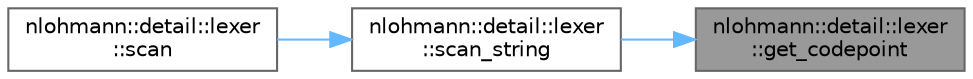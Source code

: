 digraph "nlohmann::detail::lexer::get_codepoint"
{
 // LATEX_PDF_SIZE
  bgcolor="transparent";
  edge [fontname=Helvetica,fontsize=10,labelfontname=Helvetica,labelfontsize=10];
  node [fontname=Helvetica,fontsize=10,shape=box,height=0.2,width=0.4];
  rankdir="RL";
  Node1 [label="nlohmann::detail::lexer\l::get_codepoint",height=0.2,width=0.4,color="gray40", fillcolor="grey60", style="filled", fontcolor="black",tooltip="get codepoint from 4 hex characters following \\u"];
  Node1 -> Node2 [dir="back",color="steelblue1",style="solid"];
  Node2 [label="nlohmann::detail::lexer\l::scan_string",height=0.2,width=0.4,color="grey40", fillcolor="white", style="filled",URL="$a01983.html#ab6352978e03ebcbc3cd618cd17142f26",tooltip="scan a string literal"];
  Node2 -> Node3 [dir="back",color="steelblue1",style="solid"];
  Node3 [label="nlohmann::detail::lexer\l::scan",height=0.2,width=0.4,color="grey40", fillcolor="white", style="filled",URL="$a01983.html#a40320a8fef5f1f03b60c8b2f2f40af4d",tooltip=" "];
}
